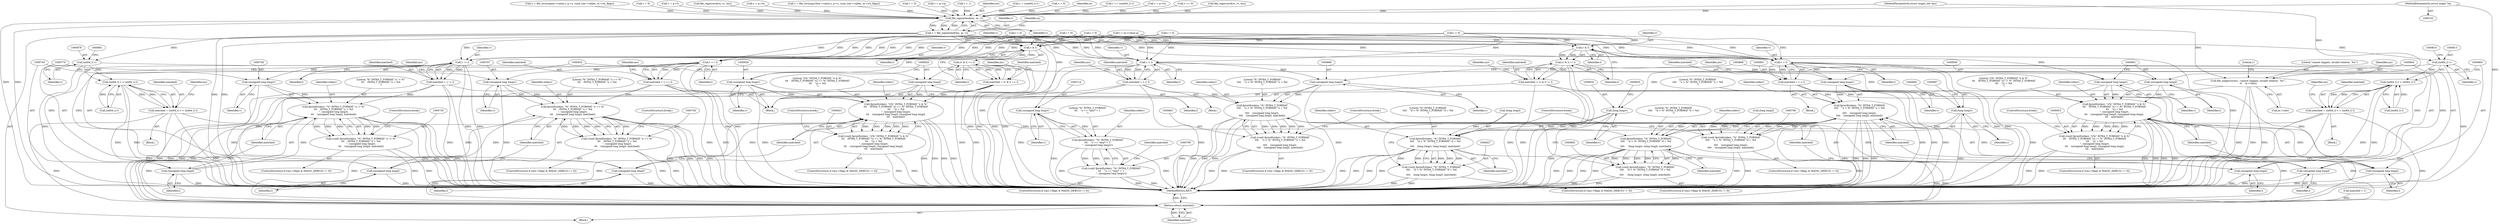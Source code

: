 digraph "0_file_4a284c89d6ef11aca34da65da7d673050a5ea320_1@pointer" {
"1000104" [label="(MethodParameterIn,struct magic *m)"];
"1000690" [label="(Call,file_signextend(ms, m, v))"];
"1000688" [label="(Call,v = file_signextend(ms, m, v))"];
"1000713" [label="(Call,(unsigned long long)v)"];
"1000710" [label="(Call,fprintf(stderr, \"%\" INT64_T_FORMAT\n\t\t\t    \"u == *any* = 1\n\", (unsigned long long)v))"];
"1000708" [label="(Call,(void) fprintf(stderr, \"%\" INT64_T_FORMAT\n\t\t\t    \"u == *any* = 1\n\", (unsigned long long)v))"];
"1000723" [label="(Call,v != l)"];
"1000721" [label="(Call,matched = v != l)"];
"1000736" [label="(Call,fprintf(stderr, \"%\" INT64_T_FORMAT \"u != %\"\n\t\t\t    INT64_T_FORMAT \"u = %d\n\", (unsigned long long)v,\n\t\t\t    (unsigned long long)l, matched))"];
"1000734" [label="(Call,(void) fprintf(stderr, \"%\" INT64_T_FORMAT \"u != %\"\n\t\t\t    INT64_T_FORMAT \"u = %d\n\", (unsigned long long)v,\n\t\t\t    (unsigned long long)l, matched))"];
"1000978" [label="(Return,return matched;)"];
"1000739" [label="(Call,(unsigned long long)v)"];
"1000742" [label="(Call,(unsigned long long)l)"];
"1000750" [label="(Call,v == l)"];
"1000748" [label="(Call,matched = v == l)"];
"1000763" [label="(Call,fprintf(stderr, \"%\" INT64_T_FORMAT \"u == %\"\n\t\t\t    INT64_T_FORMAT \"u = %d\n\", (unsigned long long)v,\n\t\t\t    (unsigned long long)l, matched))"];
"1000761" [label="(Call,(void) fprintf(stderr, \"%\" INT64_T_FORMAT \"u == %\"\n\t\t\t    INT64_T_FORMAT \"u = %d\n\", (unsigned long long)v,\n\t\t\t    (unsigned long long)l, matched))"];
"1000766" [label="(Call,(unsigned long long)v)"];
"1000769" [label="(Call,(unsigned long long)l)"];
"1000784" [label="(Call,v > l)"];
"1000782" [label="(Call,matched = v > l)"];
"1000797" [label="(Call,fprintf(stderr, \"%\" INT64_T_FORMAT\n\t\t\t\t    \"u > %\" INT64_T_FORMAT \"u = %d\n\",\n\t\t\t\t    (unsigned long long)v,\n\t\t\t\t    (unsigned long long)l, matched))"];
"1000795" [label="(Call,(void) fprintf(stderr, \"%\" INT64_T_FORMAT\n\t\t\t\t    \"u > %\" INT64_T_FORMAT \"u = %d\n\",\n\t\t\t\t    (unsigned long long)v,\n\t\t\t\t    (unsigned long long)l, matched))"];
"1000800" [label="(Call,(unsigned long long)v)"];
"1000803" [label="(Call,(unsigned long long)l)"];
"1000812" [label="(Call,(int64_t) v)"];
"1000811" [label="(Call,(int64_t) v > (int64_t) l)"];
"1000809" [label="(Call,matched = (int64_t) v > (int64_t) l)"];
"1000828" [label="(Call,fprintf(stderr, \"%\" INT64_T_FORMAT\n\t\t\t\t    \"d > %\" INT64_T_FORMAT \"d = %d\n\",\n\t\t\t\t    (long long)v, (long long)l, matched))"];
"1000826" [label="(Call,(void) fprintf(stderr, \"%\" INT64_T_FORMAT\n\t\t\t\t    \"d > %\" INT64_T_FORMAT \"d = %d\n\",\n\t\t\t\t    (long long)v, (long long)l, matched))"];
"1000831" [label="(Call,(long long)v)"];
"1000849" [label="(Call,v < l)"];
"1000847" [label="(Call,matched = v < l)"];
"1000862" [label="(Call,fprintf(stderr, \"%\" INT64_T_FORMAT\n\t\t\t\t    \"u < %\" INT64_T_FORMAT \"u = %d\n\",\n\t\t\t\t    (unsigned long long)v,\n\t\t\t\t    (unsigned long long)l, matched))"];
"1000860" [label="(Call,(void) fprintf(stderr, \"%\" INT64_T_FORMAT\n\t\t\t\t    \"u < %\" INT64_T_FORMAT \"u = %d\n\",\n\t\t\t\t    (unsigned long long)v,\n\t\t\t\t    (unsigned long long)l, matched))"];
"1000865" [label="(Call,(unsigned long long)v)"];
"1000868" [label="(Call,(unsigned long long)l)"];
"1000877" [label="(Call,(int64_t) v)"];
"1000876" [label="(Call,(int64_t) v < (int64_t) l)"];
"1000874" [label="(Call,matched = (int64_t) v < (int64_t) l)"];
"1000893" [label="(Call,fprintf(stderr, \"%\" INT64_T_FORMAT\n\t\t\t\t    \"d < %\" INT64_T_FORMAT \"d = %d\n\",\n\t\t\t\t     (long long)v, (long long)l, matched))"];
"1000891" [label="(Call,(void) fprintf(stderr, \"%\" INT64_T_FORMAT\n\t\t\t\t    \"d < %\" INT64_T_FORMAT \"d = %d\n\",\n\t\t\t\t     (long long)v, (long long)l, matched))"];
"1000896" [label="(Call,(long long)v)"];
"1000908" [label="(Call,v & l)"];
"1000907" [label="(Call,(v & l) == l)"];
"1000905" [label="(Call,matched = (v & l) == l)"];
"1000922" [label="(Call,fprintf(stderr, \"((%\" INT64_T_FORMAT \"x & %\"\n\t\t\t    INT64_T_FORMAT \"x) == %\" INT64_T_FORMAT\n\t\t\t    \"x) = %d\n\", (unsigned long long)v,\n\t\t\t    (unsigned long long)l, (unsigned long long)l,\n\t\t\t    matched))"];
"1000920" [label="(Call,(void) fprintf(stderr, \"((%\" INT64_T_FORMAT \"x & %\"\n\t\t\t    INT64_T_FORMAT \"x) == %\" INT64_T_FORMAT\n\t\t\t    \"x) = %d\n\", (unsigned long long)v,\n\t\t\t    (unsigned long long)l, (unsigned long long)l,\n\t\t\t    matched))"];
"1000928" [label="(Call,(unsigned long long)l)"];
"1000931" [label="(Call,(unsigned long long)l)"];
"1000925" [label="(Call,(unsigned long long)v)"];
"1000940" [label="(Call,v & l)"];
"1000939" [label="(Call,(v & l) != l)"];
"1000937" [label="(Call,matched = (v & l) != l)"];
"1000954" [label="(Call,fprintf(stderr, \"((%\" INT64_T_FORMAT \"x & %\"\n\t\t\t    INT64_T_FORMAT \"x) != %\" INT64_T_FORMAT\n\t\t\t    \"x) = %d\n\", (unsigned long long)v,\n\t\t\t    (unsigned long long)l, (unsigned long long)l,\n\t\t\t    matched))"];
"1000952" [label="(Call,(void) fprintf(stderr, \"((%\" INT64_T_FORMAT \"x & %\"\n\t\t\t    INT64_T_FORMAT \"x) != %\" INT64_T_FORMAT\n\t\t\t    \"x) = %d\n\", (unsigned long long)v,\n\t\t\t    (unsigned long long)l, (unsigned long long)l,\n\t\t\t    matched))"];
"1000960" [label="(Call,(unsigned long long)l)"];
"1000963" [label="(Call,(unsigned long long)l)"];
"1000957" [label="(Call,(unsigned long long)v)"];
"1000969" [label="(Call,file_magerror(ms, \"cannot happen: invalid relation `%c'\",\n\t\t    m->reln))"];
"1000328" [label="(Call,v = file_strncmp(m->value.s, p->s, (size_t)m->vallen, m->str_flags))"];
"1000941" [label="(Identifier,v)"];
"1000812" [label="(Call,(int64_t) v)"];
"1000771" [label="(Identifier,l)"];
"1000880" [label="(Call,(int64_t) l)"];
"1000862" [label="(Call,fprintf(stderr, \"%\" INT64_T_FORMAT\n\t\t\t\t    \"u < %\" INT64_T_FORMAT \"u = %d\n\",\n\t\t\t\t    (unsigned long long)v,\n\t\t\t\t    (unsigned long long)l, matched))"];
"1000942" [label="(Identifier,l)"];
"1000896" [label="(Call,(long long)v)"];
"1000808" [label="(Block,)"];
"1000895" [label="(Literal,\"%\" INT64_T_FORMAT\n\t\t\t\t    \"d < %\" INT64_T_FORMAT \"d = %d\n\")"];
"1000402" [label="(Call,v = 0)"];
"1000741" [label="(Identifier,v)"];
"1000963" [label="(Call,(unsigned long long)l)"];
"1000811" [label="(Call,(int64_t) v > (int64_t) l)"];
"1000909" [label="(Identifier,v)"];
"1000742" [label="(Call,(unsigned long long)l)"];
"1000873" [label="(Block,)"];
"1000769" [label="(Call,(unsigned long long)l)"];
"1000849" [label="(Call,v < l)"];
"1000971" [label="(Literal,\"cannot happen: invalid relation `%c'\")"];
"1000160" [label="(Call,v = p->l)"];
"1000867" [label="(Identifier,v)"];
"1000773" [label="(ControlStructure,break;)"];
"1000708" [label="(Call,(void) fprintf(stderr, \"%\" INT64_T_FORMAT\n\t\t\t    \"u == *any* = 1\n\", (unsigned long long)v))"];
"1000647" [label="(Call,file_regerror(&rx, rc, ms))"];
"1000133" [label="(Call,v = p->b)"];
"1000785" [label="(Identifier,v)"];
"1000818" [label="(ControlStructure,if ((ms->flags & MAGIC_DEBUG) != 0))"];
"1000829" [label="(Identifier,stderr)"];
"1000765" [label="(Literal,\"%\" INT64_T_FORMAT \"u == %\"\n\t\t\t    INT64_T_FORMAT \"u = %d\n\")"];
"1000803" [label="(Call,(unsigned long long)l)"];
"1000944" [label="(ControlStructure,if ((ms->flags & MAGIC_DEBUG) != 0))"];
"1000105" [label="(Block,)"];
"1000353" [label="(Call,v = file_strncmp16(m->value.s, p->s, (size_t)m->vallen, m->str_flags))"];
"1000481" [label="(Call,l = 0)"];
"1000903" [label="(ControlStructure,break;)"];
"1000883" [label="(ControlStructure,if ((ms->flags & MAGIC_DEBUG) != 0))"];
"1000966" [label="(Identifier,matched)"];
"1000972" [label="(Call,m->reln)"];
"1000916" [label="(Identifier,ms)"];
"1000722" [label="(Identifier,matched)"];
"1000830" [label="(Literal,\"%\" INT64_T_FORMAT\n\t\t\t\t    \"d > %\" INT64_T_FORMAT \"d = %d\n\")"];
"1000937" [label="(Call,matched = (v & l) != l)"];
"1000637" [label="(Call,v = 0)"];
"1000750" [label="(Call,v == l)"];
"1000802" [label="(Identifier,v)"];
"1000837" [label="(Identifier,matched)"];
"1000800" [label="(Call,(unsigned long long)v)"];
"1000178" [label="(Call,v = p->q)"];
"1000891" [label="(Call,(void) fprintf(stderr, \"%\" INT64_T_FORMAT\n\t\t\t\t    \"d < %\" INT64_T_FORMAT \"d = %d\n\",\n\t\t\t\t     (long long)v, (long long)l, matched))"];
"1000799" [label="(Literal,\"%\" INT64_T_FORMAT\n\t\t\t\t    \"u > %\" INT64_T_FORMAT \"u = %d\n\")"];
"1000871" [label="(Identifier,matched)"];
"1000690" [label="(Call,file_signextend(ms, m, v))"];
"1000906" [label="(Identifier,matched)"];
"1000782" [label="(Call,matched = v > l)"];
"1000786" [label="(Identifier,l)"];
"1000814" [label="(Identifier,v)"];
"1000797" [label="(Call,fprintf(stderr, \"%\" INT64_T_FORMAT\n\t\t\t\t    \"u > %\" INT64_T_FORMAT \"u = %d\n\",\n\t\t\t\t    (unsigned long long)v,\n\t\t\t\t    (unsigned long long)l, matched))"];
"1000925" [label="(Call,(unsigned long long)v)"];
"1000960" [label="(Call,(unsigned long long)l)"];
"1000642" [label="(Call,v = 1)"];
"1000764" [label="(Identifier,stderr)"];
"1000920" [label="(Call,(void) fprintf(stderr, \"((%\" INT64_T_FORMAT \"x & %\"\n\t\t\t    INT64_T_FORMAT \"x) == %\" INT64_T_FORMAT\n\t\t\t    \"x) = %d\n\", (unsigned long long)v,\n\t\t\t    (unsigned long long)l, (unsigned long long)l,\n\t\t\t    matched))"];
"1000736" [label="(Call,fprintf(stderr, \"%\" INT64_T_FORMAT \"u != %\"\n\t\t\t    INT64_T_FORMAT \"u = %d\n\", (unsigned long long)v,\n\t\t\t    (unsigned long long)l, matched))"];
"1000875" [label="(Identifier,matched)"];
"1000826" [label="(Call,(void) fprintf(stderr, \"%\" INT64_T_FORMAT\n\t\t\t\t    \"d > %\" INT64_T_FORMAT \"d = %d\n\",\n\t\t\t\t    (long long)v, (long long)l, matched))"];
"1000957" [label="(Call,(unsigned long long)v)"];
"1000698" [label="(Block,)"];
"1000763" [label="(Call,fprintf(stderr, \"%\" INT64_T_FORMAT \"u == %\"\n\t\t\t    INT64_T_FORMAT \"u = %d\n\", (unsigned long long)v,\n\t\t\t    (unsigned long long)l, matched))"];
"1000748" [label="(Call,matched = v == l)"];
"1000954" [label="(Call,fprintf(stderr, \"((%\" INT64_T_FORMAT \"x & %\"\n\t\t\t    INT64_T_FORMAT \"x) != %\" INT64_T_FORMAT\n\t\t\t    \"x) = %d\n\", (unsigned long long)v,\n\t\t\t    (unsigned long long)l, (unsigned long long)l,\n\t\t\t    matched))"];
"1000737" [label="(Identifier,stderr)"];
"1000749" [label="(Identifier,matched)"];
"1000751" [label="(Identifier,v)"];
"1000870" [label="(Identifier,l)"];
"1000752" [label="(Identifier,l)"];
"1000907" [label="(Call,(v & l) == l)"];
"1000831" [label="(Call,(long long)v)"];
"1000927" [label="(Identifier,v)"];
"1000933" [label="(Identifier,l)"];
"1000939" [label="(Call,(v & l) != l)"];
"1000940" [label="(Call,v & l)"];
"1000847" [label="(Call,matched = v < l)"];
"1000766" [label="(Call,(unsigned long long)v)"];
"1000902" [label="(Identifier,matched)"];
"1000863" [label="(Identifier,stderr)"];
"1000781" [label="(Block,)"];
"1000809" [label="(Call,matched = (int64_t) v > (int64_t) l)"];
"1000103" [label="(MethodParameterIn,struct magic_set *ms)"];
"1000350" [label="(Call,l = 0)"];
"1000805" [label="(Identifier,l)"];
"1000768" [label="(Identifier,v)"];
"1000877" [label="(Call,(int64_t) v)"];
"1000980" [label="(MethodReturn,RET)"];
"1000693" [label="(Identifier,v)"];
"1000787" [label="(ControlStructure,if ((ms->flags & MAGIC_DEBUG) != 0))"];
"1000739" [label="(Call,(unsigned long long)v)"];
"1000948" [label="(Identifier,ms)"];
"1000725" [label="(Identifier,l)"];
"1000734" [label="(Call,(void) fprintf(stderr, \"%\" INT64_T_FORMAT \"u != %\"\n\t\t\t    INT64_T_FORMAT \"u = %d\n\", (unsigned long long)v,\n\t\t\t    (unsigned long long)l, matched))"];
"1000688" [label="(Call,v = file_signextend(ms, m, v))"];
"1000928" [label="(Call,(unsigned long long)l)"];
"1000938" [label="(Identifier,matched)"];
"1000738" [label="(Literal,\"%\" INT64_T_FORMAT \"u != %\"\n\t\t\t    INT64_T_FORMAT \"u = %d\n\")"];
"1000969" [label="(Call,file_magerror(ms, \"cannot happen: invalid relation `%c'\",\n\t\t    m->reln))"];
"1000894" [label="(Identifier,stderr)"];
"1000834" [label="(Call,(long long)l)"];
"1000912" [label="(ControlStructure,if ((ms->flags & MAGIC_DEBUG) != 0))"];
"1000691" [label="(Identifier,ms)"];
"1000652" [label="(Call,v = (uint64_t)-1)"];
"1000898" [label="(Identifier,v)"];
"1000905" [label="(Call,matched = (v & l) == l)"];
"1000979" [label="(Identifier,matched)"];
"1000713" [label="(Call,(unsigned long long)v)"];
"1000721" [label="(Call,matched = v != l)"];
"1000860" [label="(Call,(void) fprintf(stderr, \"%\" INT64_T_FORMAT\n\t\t\t\t    \"u < %\" INT64_T_FORMAT \"u = %d\n\",\n\t\t\t\t    (unsigned long long)v,\n\t\t\t\t    (unsigned long long)l, matched))"];
"1000876" [label="(Call,(int64_t) v < (int64_t) l)"];
"1000856" [label="(Identifier,ms)"];
"1000879" [label="(Identifier,v)"];
"1000874" [label="(Call,matched = (int64_t) v < (int64_t) l)"];
"1000689" [label="(Identifier,v)"];
"1000316" [label="(Call,l = 0)"];
"1000959" [label="(Identifier,v)"];
"1000104" [label="(MethodParameterIn,struct magic *m)"];
"1000956" [label="(Literal,\"((%\" INT64_T_FORMAT \"x & %\"\n\t\t\t    INT64_T_FORMAT \"x) != %\" INT64_T_FORMAT\n\t\t\t    \"x) = %d\n\")"];
"1000325" [label="(Call,l = 0)"];
"1000795" [label="(Call,(void) fprintf(stderr, \"%\" INT64_T_FORMAT\n\t\t\t\t    \"u > %\" INT64_T_FORMAT \"u = %d\n\",\n\t\t\t\t    (unsigned long long)v,\n\t\t\t\t    (unsigned long long)l, matched))"];
"1000744" [label="(Identifier,l)"];
"1000846" [label="(Block,)"];
"1000716" [label="(Call,matched = 1)"];
"1000399" [label="(Call,l = 0)"];
"1000798" [label="(Identifier,stderr)"];
"1000712" [label="(Literal,\"%\" INT64_T_FORMAT\n\t\t\t    \"u == *any* = 1\n\")"];
"1000910" [label="(Identifier,l)"];
"1000922" [label="(Call,fprintf(stderr, \"((%\" INT64_T_FORMAT \"x & %\"\n\t\t\t    INT64_T_FORMAT \"x) == %\" INT64_T_FORMAT\n\t\t\t    \"x) = %d\n\", (unsigned long long)v,\n\t\t\t    (unsigned long long)l, (unsigned long long)l,\n\t\t\t    matched))"];
"1000864" [label="(Literal,\"%\" INT64_T_FORMAT\n\t\t\t\t    \"u < %\" INT64_T_FORMAT \"u = %d\n\")"];
"1000717" [label="(Identifier,matched)"];
"1000319" [label="(Call,v = 0)"];
"1000850" [label="(Identifier,v)"];
"1000772" [label="(Identifier,matched)"];
"1000692" [label="(Identifier,m)"];
"1000726" [label="(ControlStructure,if ((ms->flags & MAGIC_DEBUG) != 0))"];
"1000783" [label="(Identifier,matched)"];
"1000893" [label="(Call,fprintf(stderr, \"%\" INT64_T_FORMAT\n\t\t\t\t    \"d < %\" INT64_T_FORMAT \"d = %d\n\",\n\t\t\t\t     (long long)v, (long long)l, matched))"];
"1000696" [label="(Identifier,m)"];
"1000868" [label="(Call,(unsigned long long)l)"];
"1000908" [label="(Call,v & l)"];
"1000791" [label="(Identifier,ms)"];
"1000822" [label="(Identifier,ms)"];
"1000761" [label="(Call,(void) fprintf(stderr, \"%\" INT64_T_FORMAT \"u == %\"\n\t\t\t    INT64_T_FORMAT \"u = %d\n\", (unsigned long long)v,\n\t\t\t    (unsigned long long)l, matched))"];
"1000865" [label="(Call,(unsigned long long)v)"];
"1000715" [label="(Identifier,v)"];
"1000663" [label="(Call,v == (uint64_t)-1)"];
"1000952" [label="(Call,(void) fprintf(stderr, \"((%\" INT64_T_FORMAT \"x & %\"\n\t\t\t    INT64_T_FORMAT \"x) != %\" INT64_T_FORMAT\n\t\t\t    \"x) = %d\n\", (unsigned long long)v,\n\t\t\t    (unsigned long long)l, (unsigned long long)l,\n\t\t\t    matched))"];
"1000955" [label="(Identifier,stderr)"];
"1000978" [label="(Return,return matched;)"];
"1000806" [label="(Identifier,matched)"];
"1000142" [label="(Call,v = p->h)"];
"1000828" [label="(Call,fprintf(stderr, \"%\" INT64_T_FORMAT\n\t\t\t\t    \"d > %\" INT64_T_FORMAT \"d = %d\n\",\n\t\t\t\t    (long long)v, (long long)l, matched))"];
"1000454" [label="(Call,v == 0)"];
"1000924" [label="(Literal,\"((%\" INT64_T_FORMAT \"x & %\"\n\t\t\t    INT64_T_FORMAT \"x) == %\" INT64_T_FORMAT\n\t\t\t    \"x) = %d\n\")"];
"1000965" [label="(Identifier,l)"];
"1000887" [label="(Identifier,ms)"];
"1000930" [label="(Identifier,l)"];
"1000970" [label="(Identifier,ms)"];
"1000851" [label="(Identifier,l)"];
"1000911" [label="(Identifier,l)"];
"1000509" [label="(Call,file_regerror(&rx, rc, ms))"];
"1000943" [label="(Identifier,l)"];
"1000784" [label="(Call,v > l)"];
"1000700" [label="(ControlStructure,if ((ms->flags & MAGIC_DEBUG) != 0))"];
"1000107" [label="(Call,l = m->value.q)"];
"1000838" [label="(ControlStructure,break;)"];
"1000923" [label="(Identifier,stderr)"];
"1000815" [label="(Call,(int64_t) l)"];
"1000724" [label="(Identifier,v)"];
"1000967" [label="(ControlStructure,break;)"];
"1000730" [label="(Identifier,ms)"];
"1000899" [label="(Call,(long long)l)"];
"1000935" [label="(ControlStructure,break;)"];
"1000962" [label="(Identifier,l)"];
"1000833" [label="(Identifier,v)"];
"1000852" [label="(ControlStructure,if ((ms->flags & MAGIC_DEBUG) != 0))"];
"1000723" [label="(Call,v != l)"];
"1000746" [label="(ControlStructure,break;)"];
"1000710" [label="(Call,fprintf(stderr, \"%\" INT64_T_FORMAT\n\t\t\t    \"u == *any* = 1\n\", (unsigned long long)v))"];
"1000753" [label="(ControlStructure,if ((ms->flags & MAGIC_DEBUG) != 0))"];
"1000931" [label="(Call,(unsigned long long)l)"];
"1000848" [label="(Identifier,matched)"];
"1000745" [label="(Identifier,matched)"];
"1000934" [label="(Identifier,matched)"];
"1000977" [label="(Literal,1)"];
"1000810" [label="(Identifier,matched)"];
"1000757" [label="(Identifier,ms)"];
"1000711" [label="(Identifier,stderr)"];
"1000104" -> "1000102"  [label="AST: "];
"1000104" -> "1000980"  [label="DDG: "];
"1000104" -> "1000690"  [label="DDG: "];
"1000690" -> "1000688"  [label="AST: "];
"1000690" -> "1000693"  [label="CFG: "];
"1000691" -> "1000690"  [label="AST: "];
"1000692" -> "1000690"  [label="AST: "];
"1000693" -> "1000690"  [label="AST: "];
"1000688" -> "1000690"  [label="CFG: "];
"1000690" -> "1000980"  [label="DDG: "];
"1000690" -> "1000980"  [label="DDG: "];
"1000690" -> "1000688"  [label="DDG: "];
"1000690" -> "1000688"  [label="DDG: "];
"1000690" -> "1000688"  [label="DDG: "];
"1000647" -> "1000690"  [label="DDG: "];
"1000509" -> "1000690"  [label="DDG: "];
"1000103" -> "1000690"  [label="DDG: "];
"1000637" -> "1000690"  [label="DDG: "];
"1000663" -> "1000690"  [label="DDG: "];
"1000178" -> "1000690"  [label="DDG: "];
"1000133" -> "1000690"  [label="DDG: "];
"1000402" -> "1000690"  [label="DDG: "];
"1000652" -> "1000690"  [label="DDG: "];
"1000328" -> "1000690"  [label="DDG: "];
"1000142" -> "1000690"  [label="DDG: "];
"1000353" -> "1000690"  [label="DDG: "];
"1000319" -> "1000690"  [label="DDG: "];
"1000160" -> "1000690"  [label="DDG: "];
"1000642" -> "1000690"  [label="DDG: "];
"1000454" -> "1000690"  [label="DDG: "];
"1000690" -> "1000969"  [label="DDG: "];
"1000688" -> "1000105"  [label="AST: "];
"1000689" -> "1000688"  [label="AST: "];
"1000696" -> "1000688"  [label="CFG: "];
"1000688" -> "1000980"  [label="DDG: "];
"1000688" -> "1000980"  [label="DDG: "];
"1000688" -> "1000713"  [label="DDG: "];
"1000688" -> "1000723"  [label="DDG: "];
"1000688" -> "1000750"  [label="DDG: "];
"1000688" -> "1000784"  [label="DDG: "];
"1000688" -> "1000812"  [label="DDG: "];
"1000688" -> "1000849"  [label="DDG: "];
"1000688" -> "1000877"  [label="DDG: "];
"1000688" -> "1000908"  [label="DDG: "];
"1000688" -> "1000940"  [label="DDG: "];
"1000713" -> "1000710"  [label="AST: "];
"1000713" -> "1000715"  [label="CFG: "];
"1000714" -> "1000713"  [label="AST: "];
"1000715" -> "1000713"  [label="AST: "];
"1000710" -> "1000713"  [label="CFG: "];
"1000713" -> "1000980"  [label="DDG: "];
"1000713" -> "1000710"  [label="DDG: "];
"1000710" -> "1000708"  [label="AST: "];
"1000711" -> "1000710"  [label="AST: "];
"1000712" -> "1000710"  [label="AST: "];
"1000708" -> "1000710"  [label="CFG: "];
"1000710" -> "1000980"  [label="DDG: "];
"1000710" -> "1000980"  [label="DDG: "];
"1000710" -> "1000708"  [label="DDG: "];
"1000710" -> "1000708"  [label="DDG: "];
"1000710" -> "1000708"  [label="DDG: "];
"1000708" -> "1000700"  [label="AST: "];
"1000709" -> "1000708"  [label="AST: "];
"1000717" -> "1000708"  [label="CFG: "];
"1000708" -> "1000980"  [label="DDG: "];
"1000708" -> "1000980"  [label="DDG: "];
"1000723" -> "1000721"  [label="AST: "];
"1000723" -> "1000725"  [label="CFG: "];
"1000724" -> "1000723"  [label="AST: "];
"1000725" -> "1000723"  [label="AST: "];
"1000721" -> "1000723"  [label="CFG: "];
"1000723" -> "1000980"  [label="DDG: "];
"1000723" -> "1000980"  [label="DDG: "];
"1000723" -> "1000721"  [label="DDG: "];
"1000723" -> "1000721"  [label="DDG: "];
"1000325" -> "1000723"  [label="DDG: "];
"1000107" -> "1000723"  [label="DDG: "];
"1000350" -> "1000723"  [label="DDG: "];
"1000399" -> "1000723"  [label="DDG: "];
"1000481" -> "1000723"  [label="DDG: "];
"1000316" -> "1000723"  [label="DDG: "];
"1000723" -> "1000739"  [label="DDG: "];
"1000723" -> "1000742"  [label="DDG: "];
"1000721" -> "1000698"  [label="AST: "];
"1000722" -> "1000721"  [label="AST: "];
"1000730" -> "1000721"  [label="CFG: "];
"1000721" -> "1000980"  [label="DDG: "];
"1000721" -> "1000980"  [label="DDG: "];
"1000721" -> "1000736"  [label="DDG: "];
"1000721" -> "1000978"  [label="DDG: "];
"1000736" -> "1000734"  [label="AST: "];
"1000736" -> "1000745"  [label="CFG: "];
"1000737" -> "1000736"  [label="AST: "];
"1000738" -> "1000736"  [label="AST: "];
"1000739" -> "1000736"  [label="AST: "];
"1000742" -> "1000736"  [label="AST: "];
"1000745" -> "1000736"  [label="AST: "];
"1000734" -> "1000736"  [label="CFG: "];
"1000736" -> "1000980"  [label="DDG: "];
"1000736" -> "1000980"  [label="DDG: "];
"1000736" -> "1000980"  [label="DDG: "];
"1000736" -> "1000980"  [label="DDG: "];
"1000736" -> "1000734"  [label="DDG: "];
"1000736" -> "1000734"  [label="DDG: "];
"1000736" -> "1000734"  [label="DDG: "];
"1000736" -> "1000734"  [label="DDG: "];
"1000736" -> "1000734"  [label="DDG: "];
"1000739" -> "1000736"  [label="DDG: "];
"1000742" -> "1000736"  [label="DDG: "];
"1000736" -> "1000978"  [label="DDG: "];
"1000734" -> "1000726"  [label="AST: "];
"1000735" -> "1000734"  [label="AST: "];
"1000746" -> "1000734"  [label="CFG: "];
"1000734" -> "1000980"  [label="DDG: "];
"1000734" -> "1000980"  [label="DDG: "];
"1000978" -> "1000105"  [label="AST: "];
"1000978" -> "1000979"  [label="CFG: "];
"1000979" -> "1000978"  [label="AST: "];
"1000980" -> "1000978"  [label="CFG: "];
"1000978" -> "1000980"  [label="DDG: "];
"1000979" -> "1000978"  [label="DDG: "];
"1000809" -> "1000978"  [label="DDG: "];
"1000922" -> "1000978"  [label="DDG: "];
"1000847" -> "1000978"  [label="DDG: "];
"1000763" -> "1000978"  [label="DDG: "];
"1000782" -> "1000978"  [label="DDG: "];
"1000937" -> "1000978"  [label="DDG: "];
"1000905" -> "1000978"  [label="DDG: "];
"1000862" -> "1000978"  [label="DDG: "];
"1000797" -> "1000978"  [label="DDG: "];
"1000716" -> "1000978"  [label="DDG: "];
"1000954" -> "1000978"  [label="DDG: "];
"1000748" -> "1000978"  [label="DDG: "];
"1000874" -> "1000978"  [label="DDG: "];
"1000893" -> "1000978"  [label="DDG: "];
"1000828" -> "1000978"  [label="DDG: "];
"1000739" -> "1000741"  [label="CFG: "];
"1000740" -> "1000739"  [label="AST: "];
"1000741" -> "1000739"  [label="AST: "];
"1000743" -> "1000739"  [label="CFG: "];
"1000739" -> "1000980"  [label="DDG: "];
"1000742" -> "1000744"  [label="CFG: "];
"1000743" -> "1000742"  [label="AST: "];
"1000744" -> "1000742"  [label="AST: "];
"1000745" -> "1000742"  [label="CFG: "];
"1000742" -> "1000980"  [label="DDG: "];
"1000750" -> "1000748"  [label="AST: "];
"1000750" -> "1000752"  [label="CFG: "];
"1000751" -> "1000750"  [label="AST: "];
"1000752" -> "1000750"  [label="AST: "];
"1000748" -> "1000750"  [label="CFG: "];
"1000750" -> "1000980"  [label="DDG: "];
"1000750" -> "1000980"  [label="DDG: "];
"1000750" -> "1000748"  [label="DDG: "];
"1000750" -> "1000748"  [label="DDG: "];
"1000325" -> "1000750"  [label="DDG: "];
"1000107" -> "1000750"  [label="DDG: "];
"1000350" -> "1000750"  [label="DDG: "];
"1000399" -> "1000750"  [label="DDG: "];
"1000481" -> "1000750"  [label="DDG: "];
"1000316" -> "1000750"  [label="DDG: "];
"1000750" -> "1000766"  [label="DDG: "];
"1000750" -> "1000769"  [label="DDG: "];
"1000748" -> "1000698"  [label="AST: "];
"1000749" -> "1000748"  [label="AST: "];
"1000757" -> "1000748"  [label="CFG: "];
"1000748" -> "1000980"  [label="DDG: "];
"1000748" -> "1000980"  [label="DDG: "];
"1000748" -> "1000763"  [label="DDG: "];
"1000763" -> "1000761"  [label="AST: "];
"1000763" -> "1000772"  [label="CFG: "];
"1000764" -> "1000763"  [label="AST: "];
"1000765" -> "1000763"  [label="AST: "];
"1000766" -> "1000763"  [label="AST: "];
"1000769" -> "1000763"  [label="AST: "];
"1000772" -> "1000763"  [label="AST: "];
"1000761" -> "1000763"  [label="CFG: "];
"1000763" -> "1000980"  [label="DDG: "];
"1000763" -> "1000980"  [label="DDG: "];
"1000763" -> "1000980"  [label="DDG: "];
"1000763" -> "1000980"  [label="DDG: "];
"1000763" -> "1000761"  [label="DDG: "];
"1000763" -> "1000761"  [label="DDG: "];
"1000763" -> "1000761"  [label="DDG: "];
"1000763" -> "1000761"  [label="DDG: "];
"1000763" -> "1000761"  [label="DDG: "];
"1000766" -> "1000763"  [label="DDG: "];
"1000769" -> "1000763"  [label="DDG: "];
"1000761" -> "1000753"  [label="AST: "];
"1000762" -> "1000761"  [label="AST: "];
"1000773" -> "1000761"  [label="CFG: "];
"1000761" -> "1000980"  [label="DDG: "];
"1000761" -> "1000980"  [label="DDG: "];
"1000766" -> "1000768"  [label="CFG: "];
"1000767" -> "1000766"  [label="AST: "];
"1000768" -> "1000766"  [label="AST: "];
"1000770" -> "1000766"  [label="CFG: "];
"1000766" -> "1000980"  [label="DDG: "];
"1000769" -> "1000771"  [label="CFG: "];
"1000770" -> "1000769"  [label="AST: "];
"1000771" -> "1000769"  [label="AST: "];
"1000772" -> "1000769"  [label="CFG: "];
"1000769" -> "1000980"  [label="DDG: "];
"1000784" -> "1000782"  [label="AST: "];
"1000784" -> "1000786"  [label="CFG: "];
"1000785" -> "1000784"  [label="AST: "];
"1000786" -> "1000784"  [label="AST: "];
"1000782" -> "1000784"  [label="CFG: "];
"1000784" -> "1000980"  [label="DDG: "];
"1000784" -> "1000980"  [label="DDG: "];
"1000784" -> "1000782"  [label="DDG: "];
"1000784" -> "1000782"  [label="DDG: "];
"1000325" -> "1000784"  [label="DDG: "];
"1000107" -> "1000784"  [label="DDG: "];
"1000350" -> "1000784"  [label="DDG: "];
"1000399" -> "1000784"  [label="DDG: "];
"1000481" -> "1000784"  [label="DDG: "];
"1000316" -> "1000784"  [label="DDG: "];
"1000784" -> "1000800"  [label="DDG: "];
"1000784" -> "1000803"  [label="DDG: "];
"1000782" -> "1000781"  [label="AST: "];
"1000783" -> "1000782"  [label="AST: "];
"1000791" -> "1000782"  [label="CFG: "];
"1000782" -> "1000980"  [label="DDG: "];
"1000782" -> "1000980"  [label="DDG: "];
"1000782" -> "1000797"  [label="DDG: "];
"1000797" -> "1000795"  [label="AST: "];
"1000797" -> "1000806"  [label="CFG: "];
"1000798" -> "1000797"  [label="AST: "];
"1000799" -> "1000797"  [label="AST: "];
"1000800" -> "1000797"  [label="AST: "];
"1000803" -> "1000797"  [label="AST: "];
"1000806" -> "1000797"  [label="AST: "];
"1000795" -> "1000797"  [label="CFG: "];
"1000797" -> "1000980"  [label="DDG: "];
"1000797" -> "1000980"  [label="DDG: "];
"1000797" -> "1000980"  [label="DDG: "];
"1000797" -> "1000980"  [label="DDG: "];
"1000797" -> "1000795"  [label="DDG: "];
"1000797" -> "1000795"  [label="DDG: "];
"1000797" -> "1000795"  [label="DDG: "];
"1000797" -> "1000795"  [label="DDG: "];
"1000797" -> "1000795"  [label="DDG: "];
"1000800" -> "1000797"  [label="DDG: "];
"1000803" -> "1000797"  [label="DDG: "];
"1000795" -> "1000787"  [label="AST: "];
"1000796" -> "1000795"  [label="AST: "];
"1000838" -> "1000795"  [label="CFG: "];
"1000795" -> "1000980"  [label="DDG: "];
"1000795" -> "1000980"  [label="DDG: "];
"1000800" -> "1000802"  [label="CFG: "];
"1000801" -> "1000800"  [label="AST: "];
"1000802" -> "1000800"  [label="AST: "];
"1000804" -> "1000800"  [label="CFG: "];
"1000800" -> "1000980"  [label="DDG: "];
"1000803" -> "1000805"  [label="CFG: "];
"1000804" -> "1000803"  [label="AST: "];
"1000805" -> "1000803"  [label="AST: "];
"1000806" -> "1000803"  [label="CFG: "];
"1000803" -> "1000980"  [label="DDG: "];
"1000812" -> "1000811"  [label="AST: "];
"1000812" -> "1000814"  [label="CFG: "];
"1000813" -> "1000812"  [label="AST: "];
"1000814" -> "1000812"  [label="AST: "];
"1000816" -> "1000812"  [label="CFG: "];
"1000812" -> "1000980"  [label="DDG: "];
"1000812" -> "1000811"  [label="DDG: "];
"1000812" -> "1000831"  [label="DDG: "];
"1000811" -> "1000809"  [label="AST: "];
"1000811" -> "1000815"  [label="CFG: "];
"1000815" -> "1000811"  [label="AST: "];
"1000809" -> "1000811"  [label="CFG: "];
"1000811" -> "1000980"  [label="DDG: "];
"1000811" -> "1000980"  [label="DDG: "];
"1000811" -> "1000809"  [label="DDG: "];
"1000811" -> "1000809"  [label="DDG: "];
"1000815" -> "1000811"  [label="DDG: "];
"1000809" -> "1000808"  [label="AST: "];
"1000810" -> "1000809"  [label="AST: "];
"1000822" -> "1000809"  [label="CFG: "];
"1000809" -> "1000980"  [label="DDG: "];
"1000809" -> "1000980"  [label="DDG: "];
"1000809" -> "1000828"  [label="DDG: "];
"1000828" -> "1000826"  [label="AST: "];
"1000828" -> "1000837"  [label="CFG: "];
"1000829" -> "1000828"  [label="AST: "];
"1000830" -> "1000828"  [label="AST: "];
"1000831" -> "1000828"  [label="AST: "];
"1000834" -> "1000828"  [label="AST: "];
"1000837" -> "1000828"  [label="AST: "];
"1000826" -> "1000828"  [label="CFG: "];
"1000828" -> "1000980"  [label="DDG: "];
"1000828" -> "1000980"  [label="DDG: "];
"1000828" -> "1000980"  [label="DDG: "];
"1000828" -> "1000980"  [label="DDG: "];
"1000828" -> "1000826"  [label="DDG: "];
"1000828" -> "1000826"  [label="DDG: "];
"1000828" -> "1000826"  [label="DDG: "];
"1000828" -> "1000826"  [label="DDG: "];
"1000828" -> "1000826"  [label="DDG: "];
"1000831" -> "1000828"  [label="DDG: "];
"1000834" -> "1000828"  [label="DDG: "];
"1000826" -> "1000818"  [label="AST: "];
"1000827" -> "1000826"  [label="AST: "];
"1000838" -> "1000826"  [label="CFG: "];
"1000826" -> "1000980"  [label="DDG: "];
"1000826" -> "1000980"  [label="DDG: "];
"1000831" -> "1000833"  [label="CFG: "];
"1000832" -> "1000831"  [label="AST: "];
"1000833" -> "1000831"  [label="AST: "];
"1000835" -> "1000831"  [label="CFG: "];
"1000831" -> "1000980"  [label="DDG: "];
"1000849" -> "1000847"  [label="AST: "];
"1000849" -> "1000851"  [label="CFG: "];
"1000850" -> "1000849"  [label="AST: "];
"1000851" -> "1000849"  [label="AST: "];
"1000847" -> "1000849"  [label="CFG: "];
"1000849" -> "1000980"  [label="DDG: "];
"1000849" -> "1000980"  [label="DDG: "];
"1000849" -> "1000847"  [label="DDG: "];
"1000849" -> "1000847"  [label="DDG: "];
"1000325" -> "1000849"  [label="DDG: "];
"1000107" -> "1000849"  [label="DDG: "];
"1000350" -> "1000849"  [label="DDG: "];
"1000399" -> "1000849"  [label="DDG: "];
"1000481" -> "1000849"  [label="DDG: "];
"1000316" -> "1000849"  [label="DDG: "];
"1000849" -> "1000865"  [label="DDG: "];
"1000849" -> "1000868"  [label="DDG: "];
"1000847" -> "1000846"  [label="AST: "];
"1000848" -> "1000847"  [label="AST: "];
"1000856" -> "1000847"  [label="CFG: "];
"1000847" -> "1000980"  [label="DDG: "];
"1000847" -> "1000980"  [label="DDG: "];
"1000847" -> "1000862"  [label="DDG: "];
"1000862" -> "1000860"  [label="AST: "];
"1000862" -> "1000871"  [label="CFG: "];
"1000863" -> "1000862"  [label="AST: "];
"1000864" -> "1000862"  [label="AST: "];
"1000865" -> "1000862"  [label="AST: "];
"1000868" -> "1000862"  [label="AST: "];
"1000871" -> "1000862"  [label="AST: "];
"1000860" -> "1000862"  [label="CFG: "];
"1000862" -> "1000980"  [label="DDG: "];
"1000862" -> "1000980"  [label="DDG: "];
"1000862" -> "1000980"  [label="DDG: "];
"1000862" -> "1000980"  [label="DDG: "];
"1000862" -> "1000860"  [label="DDG: "];
"1000862" -> "1000860"  [label="DDG: "];
"1000862" -> "1000860"  [label="DDG: "];
"1000862" -> "1000860"  [label="DDG: "];
"1000862" -> "1000860"  [label="DDG: "];
"1000865" -> "1000862"  [label="DDG: "];
"1000868" -> "1000862"  [label="DDG: "];
"1000860" -> "1000852"  [label="AST: "];
"1000861" -> "1000860"  [label="AST: "];
"1000903" -> "1000860"  [label="CFG: "];
"1000860" -> "1000980"  [label="DDG: "];
"1000860" -> "1000980"  [label="DDG: "];
"1000865" -> "1000867"  [label="CFG: "];
"1000866" -> "1000865"  [label="AST: "];
"1000867" -> "1000865"  [label="AST: "];
"1000869" -> "1000865"  [label="CFG: "];
"1000865" -> "1000980"  [label="DDG: "];
"1000868" -> "1000870"  [label="CFG: "];
"1000869" -> "1000868"  [label="AST: "];
"1000870" -> "1000868"  [label="AST: "];
"1000871" -> "1000868"  [label="CFG: "];
"1000868" -> "1000980"  [label="DDG: "];
"1000877" -> "1000876"  [label="AST: "];
"1000877" -> "1000879"  [label="CFG: "];
"1000878" -> "1000877"  [label="AST: "];
"1000879" -> "1000877"  [label="AST: "];
"1000881" -> "1000877"  [label="CFG: "];
"1000877" -> "1000980"  [label="DDG: "];
"1000877" -> "1000876"  [label="DDG: "];
"1000877" -> "1000896"  [label="DDG: "];
"1000876" -> "1000874"  [label="AST: "];
"1000876" -> "1000880"  [label="CFG: "];
"1000880" -> "1000876"  [label="AST: "];
"1000874" -> "1000876"  [label="CFG: "];
"1000876" -> "1000980"  [label="DDG: "];
"1000876" -> "1000980"  [label="DDG: "];
"1000876" -> "1000874"  [label="DDG: "];
"1000876" -> "1000874"  [label="DDG: "];
"1000880" -> "1000876"  [label="DDG: "];
"1000874" -> "1000873"  [label="AST: "];
"1000875" -> "1000874"  [label="AST: "];
"1000887" -> "1000874"  [label="CFG: "];
"1000874" -> "1000980"  [label="DDG: "];
"1000874" -> "1000980"  [label="DDG: "];
"1000874" -> "1000893"  [label="DDG: "];
"1000893" -> "1000891"  [label="AST: "];
"1000893" -> "1000902"  [label="CFG: "];
"1000894" -> "1000893"  [label="AST: "];
"1000895" -> "1000893"  [label="AST: "];
"1000896" -> "1000893"  [label="AST: "];
"1000899" -> "1000893"  [label="AST: "];
"1000902" -> "1000893"  [label="AST: "];
"1000891" -> "1000893"  [label="CFG: "];
"1000893" -> "1000980"  [label="DDG: "];
"1000893" -> "1000980"  [label="DDG: "];
"1000893" -> "1000980"  [label="DDG: "];
"1000893" -> "1000980"  [label="DDG: "];
"1000893" -> "1000891"  [label="DDG: "];
"1000893" -> "1000891"  [label="DDG: "];
"1000893" -> "1000891"  [label="DDG: "];
"1000893" -> "1000891"  [label="DDG: "];
"1000893" -> "1000891"  [label="DDG: "];
"1000896" -> "1000893"  [label="DDG: "];
"1000899" -> "1000893"  [label="DDG: "];
"1000891" -> "1000883"  [label="AST: "];
"1000892" -> "1000891"  [label="AST: "];
"1000903" -> "1000891"  [label="CFG: "];
"1000891" -> "1000980"  [label="DDG: "];
"1000891" -> "1000980"  [label="DDG: "];
"1000896" -> "1000898"  [label="CFG: "];
"1000897" -> "1000896"  [label="AST: "];
"1000898" -> "1000896"  [label="AST: "];
"1000900" -> "1000896"  [label="CFG: "];
"1000896" -> "1000980"  [label="DDG: "];
"1000908" -> "1000907"  [label="AST: "];
"1000908" -> "1000910"  [label="CFG: "];
"1000909" -> "1000908"  [label="AST: "];
"1000910" -> "1000908"  [label="AST: "];
"1000911" -> "1000908"  [label="CFG: "];
"1000908" -> "1000980"  [label="DDG: "];
"1000908" -> "1000907"  [label="DDG: "];
"1000908" -> "1000907"  [label="DDG: "];
"1000325" -> "1000908"  [label="DDG: "];
"1000107" -> "1000908"  [label="DDG: "];
"1000350" -> "1000908"  [label="DDG: "];
"1000399" -> "1000908"  [label="DDG: "];
"1000481" -> "1000908"  [label="DDG: "];
"1000316" -> "1000908"  [label="DDG: "];
"1000908" -> "1000925"  [label="DDG: "];
"1000907" -> "1000905"  [label="AST: "];
"1000907" -> "1000911"  [label="CFG: "];
"1000911" -> "1000907"  [label="AST: "];
"1000905" -> "1000907"  [label="CFG: "];
"1000907" -> "1000980"  [label="DDG: "];
"1000907" -> "1000980"  [label="DDG: "];
"1000907" -> "1000905"  [label="DDG: "];
"1000907" -> "1000905"  [label="DDG: "];
"1000907" -> "1000928"  [label="DDG: "];
"1000905" -> "1000698"  [label="AST: "];
"1000906" -> "1000905"  [label="AST: "];
"1000916" -> "1000905"  [label="CFG: "];
"1000905" -> "1000980"  [label="DDG: "];
"1000905" -> "1000980"  [label="DDG: "];
"1000905" -> "1000922"  [label="DDG: "];
"1000922" -> "1000920"  [label="AST: "];
"1000922" -> "1000934"  [label="CFG: "];
"1000923" -> "1000922"  [label="AST: "];
"1000924" -> "1000922"  [label="AST: "];
"1000925" -> "1000922"  [label="AST: "];
"1000928" -> "1000922"  [label="AST: "];
"1000931" -> "1000922"  [label="AST: "];
"1000934" -> "1000922"  [label="AST: "];
"1000920" -> "1000922"  [label="CFG: "];
"1000922" -> "1000980"  [label="DDG: "];
"1000922" -> "1000980"  [label="DDG: "];
"1000922" -> "1000980"  [label="DDG: "];
"1000922" -> "1000980"  [label="DDG: "];
"1000922" -> "1000920"  [label="DDG: "];
"1000922" -> "1000920"  [label="DDG: "];
"1000922" -> "1000920"  [label="DDG: "];
"1000922" -> "1000920"  [label="DDG: "];
"1000922" -> "1000920"  [label="DDG: "];
"1000925" -> "1000922"  [label="DDG: "];
"1000928" -> "1000922"  [label="DDG: "];
"1000931" -> "1000922"  [label="DDG: "];
"1000920" -> "1000912"  [label="AST: "];
"1000921" -> "1000920"  [label="AST: "];
"1000935" -> "1000920"  [label="CFG: "];
"1000920" -> "1000980"  [label="DDG: "];
"1000920" -> "1000980"  [label="DDG: "];
"1000928" -> "1000930"  [label="CFG: "];
"1000929" -> "1000928"  [label="AST: "];
"1000930" -> "1000928"  [label="AST: "];
"1000932" -> "1000928"  [label="CFG: "];
"1000928" -> "1000931"  [label="DDG: "];
"1000931" -> "1000933"  [label="CFG: "];
"1000932" -> "1000931"  [label="AST: "];
"1000933" -> "1000931"  [label="AST: "];
"1000934" -> "1000931"  [label="CFG: "];
"1000931" -> "1000980"  [label="DDG: "];
"1000925" -> "1000927"  [label="CFG: "];
"1000926" -> "1000925"  [label="AST: "];
"1000927" -> "1000925"  [label="AST: "];
"1000929" -> "1000925"  [label="CFG: "];
"1000925" -> "1000980"  [label="DDG: "];
"1000940" -> "1000939"  [label="AST: "];
"1000940" -> "1000942"  [label="CFG: "];
"1000941" -> "1000940"  [label="AST: "];
"1000942" -> "1000940"  [label="AST: "];
"1000943" -> "1000940"  [label="CFG: "];
"1000940" -> "1000980"  [label="DDG: "];
"1000940" -> "1000939"  [label="DDG: "];
"1000940" -> "1000939"  [label="DDG: "];
"1000325" -> "1000940"  [label="DDG: "];
"1000107" -> "1000940"  [label="DDG: "];
"1000350" -> "1000940"  [label="DDG: "];
"1000399" -> "1000940"  [label="DDG: "];
"1000481" -> "1000940"  [label="DDG: "];
"1000316" -> "1000940"  [label="DDG: "];
"1000940" -> "1000957"  [label="DDG: "];
"1000939" -> "1000937"  [label="AST: "];
"1000939" -> "1000943"  [label="CFG: "];
"1000943" -> "1000939"  [label="AST: "];
"1000937" -> "1000939"  [label="CFG: "];
"1000939" -> "1000980"  [label="DDG: "];
"1000939" -> "1000980"  [label="DDG: "];
"1000939" -> "1000937"  [label="DDG: "];
"1000939" -> "1000937"  [label="DDG: "];
"1000939" -> "1000960"  [label="DDG: "];
"1000937" -> "1000698"  [label="AST: "];
"1000938" -> "1000937"  [label="AST: "];
"1000948" -> "1000937"  [label="CFG: "];
"1000937" -> "1000980"  [label="DDG: "];
"1000937" -> "1000980"  [label="DDG: "];
"1000937" -> "1000954"  [label="DDG: "];
"1000954" -> "1000952"  [label="AST: "];
"1000954" -> "1000966"  [label="CFG: "];
"1000955" -> "1000954"  [label="AST: "];
"1000956" -> "1000954"  [label="AST: "];
"1000957" -> "1000954"  [label="AST: "];
"1000960" -> "1000954"  [label="AST: "];
"1000963" -> "1000954"  [label="AST: "];
"1000966" -> "1000954"  [label="AST: "];
"1000952" -> "1000954"  [label="CFG: "];
"1000954" -> "1000980"  [label="DDG: "];
"1000954" -> "1000980"  [label="DDG: "];
"1000954" -> "1000980"  [label="DDG: "];
"1000954" -> "1000980"  [label="DDG: "];
"1000954" -> "1000952"  [label="DDG: "];
"1000954" -> "1000952"  [label="DDG: "];
"1000954" -> "1000952"  [label="DDG: "];
"1000954" -> "1000952"  [label="DDG: "];
"1000954" -> "1000952"  [label="DDG: "];
"1000957" -> "1000954"  [label="DDG: "];
"1000960" -> "1000954"  [label="DDG: "];
"1000963" -> "1000954"  [label="DDG: "];
"1000952" -> "1000944"  [label="AST: "];
"1000953" -> "1000952"  [label="AST: "];
"1000967" -> "1000952"  [label="CFG: "];
"1000952" -> "1000980"  [label="DDG: "];
"1000952" -> "1000980"  [label="DDG: "];
"1000960" -> "1000962"  [label="CFG: "];
"1000961" -> "1000960"  [label="AST: "];
"1000962" -> "1000960"  [label="AST: "];
"1000964" -> "1000960"  [label="CFG: "];
"1000960" -> "1000963"  [label="DDG: "];
"1000963" -> "1000965"  [label="CFG: "];
"1000964" -> "1000963"  [label="AST: "];
"1000965" -> "1000963"  [label="AST: "];
"1000966" -> "1000963"  [label="CFG: "];
"1000963" -> "1000980"  [label="DDG: "];
"1000957" -> "1000959"  [label="CFG: "];
"1000958" -> "1000957"  [label="AST: "];
"1000959" -> "1000957"  [label="AST: "];
"1000961" -> "1000957"  [label="CFG: "];
"1000957" -> "1000980"  [label="DDG: "];
"1000969" -> "1000698"  [label="AST: "];
"1000969" -> "1000972"  [label="CFG: "];
"1000970" -> "1000969"  [label="AST: "];
"1000971" -> "1000969"  [label="AST: "];
"1000972" -> "1000969"  [label="AST: "];
"1000977" -> "1000969"  [label="CFG: "];
"1000969" -> "1000980"  [label="DDG: "];
"1000969" -> "1000980"  [label="DDG: "];
"1000969" -> "1000980"  [label="DDG: "];
"1000103" -> "1000969"  [label="DDG: "];
}
